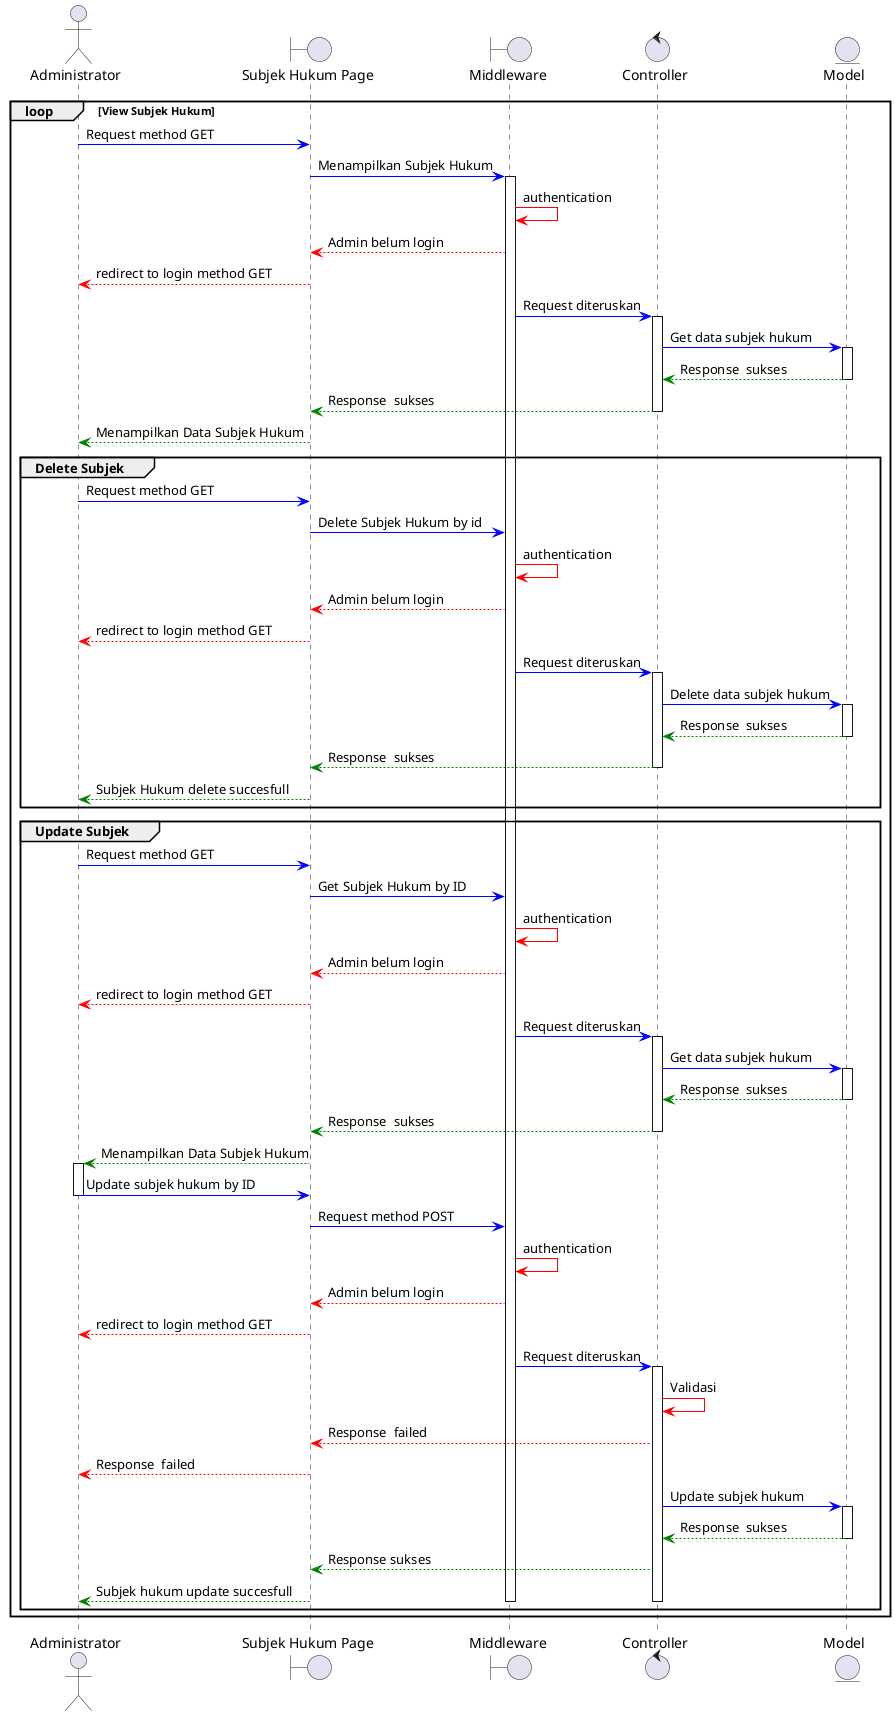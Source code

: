 @startuml


actor "Administrator" as admin
boundary "Subjek Hukum Page" as subjek
boundary "Middleware" as middleware
control "Controller" as controller
entity "Model" as model
' database "Database" as db

loop View Subjek Hukum
    admin -[#Blue]> subjek : Request method GET
    ' note left: admin mengases subjek hukum
    subjek -[#Blue]> middleware: Menampilkan Subjek Hukum
    activate middleware
            middleware -[#Red]> middleware: authentication
            middleware --[#Red]> subjek : Admin belum login
            subjek --[#Red]> admin : redirect to login method GET
            middleware -[#Blue]> controller : Request diteruskan

            activate controller
                controller -[#Blue]> model : Get data subjek hukum
                    activate model
                    model --[#Green]> controller : Response  sukses
                    deactivate model
                    controller --[#Green]> subjek : Response  sukses
            deactivate controller
                subjek --[#Green]> admin : Menampilkan Data Subjek Hukum


        ' DELETE
        group Delete Subjek
            admin -[#Blue]> subjek : Request method GET
            ' note left: admin mengases subjek hukum

            subjek -[#Blue]> middleware: Delete Subjek Hukum by id

            middleware -[#Red]> middleware: authentication
            middleware --[#Red]> subjek : Admin belum login
            subjek --[#Red]> admin : redirect to login method GET
            middleware -[#Blue]> controller : Request diteruskan

            activate controller
            controller -[#Blue]> model : Delete data subjek hukum
            activate model
            model --[#Green]> controller : Response  sukses
            deactivate model
            controller --[#Green]> subjek : Response  sukses
            deactivate controller
            subjek --[#Green]> admin : Subjek Hukum delete succesfull
        end


        ' UPDATE
        group Update Subjek
            admin -[#Blue]> subjek : Request method GET
            ' note left: admin mengases subjek hukum

            subjek -[#Blue]> middleware: Get Subjek Hukum by ID

            middleware -[#Red]> middleware: authentication
            middleware --[#Red]> subjek : Admin belum login
            subjek --[#Red]> admin : redirect to login method GET
            middleware -[#Blue]> controller : Request diteruskan

            activate controller
            controller -[#Blue]> model : Get data subjek hukum
            activate model
            model --[#Green]> controller : Response  sukses
            deactivate model
            controller --[#Green]> subjek : Response  sukses
            deactivate controller
                subjek --[#Green]> admin : Menampilkan Data Subjek Hukum
            
            activate admin
             admin -[#Blue]> subjek : Update subjek hukum by ID
            deactivate admin
             subjek -[#Blue]> middleware : Request method POST
             middleware -[#Red]> middleware : authentication
            middleware --[#Red]> subjek : Admin belum login
            subjek --[#Red]> admin : redirect to login method GET

            middleware -[#Blue]> controller : Request diteruskan
            activate controller
            controller -[#Red]> controller : Validasi
            controller --[#Red]> subjek : Response  failed
            subjek --[#Red]> admin : Response  failed
            controller -[#Blue]> model : Update subjek hukum
            activate model 
            model --[#Green]> controller : Response  sukses
            deactivate model
            controller --[#Green]> subjek : Response sukses
            subjek --[#Green]> admin : Subjek hukum update succesfull
            deactivate controller

        deactivate middleware
            

            
        end


end


@enduml
